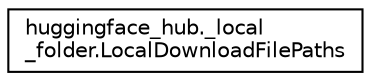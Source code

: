 digraph "Graphical Class Hierarchy"
{
 // LATEX_PDF_SIZE
  edge [fontname="Helvetica",fontsize="10",labelfontname="Helvetica",labelfontsize="10"];
  node [fontname="Helvetica",fontsize="10",shape=record];
  rankdir="LR";
  Node0 [label="huggingface_hub._local\l_folder.LocalDownloadFilePaths",height=0.2,width=0.4,color="black", fillcolor="white", style="filled",URL="$classhuggingface__hub_1_1__local__folder_1_1LocalDownloadFilePaths.html",tooltip=" "];
}
